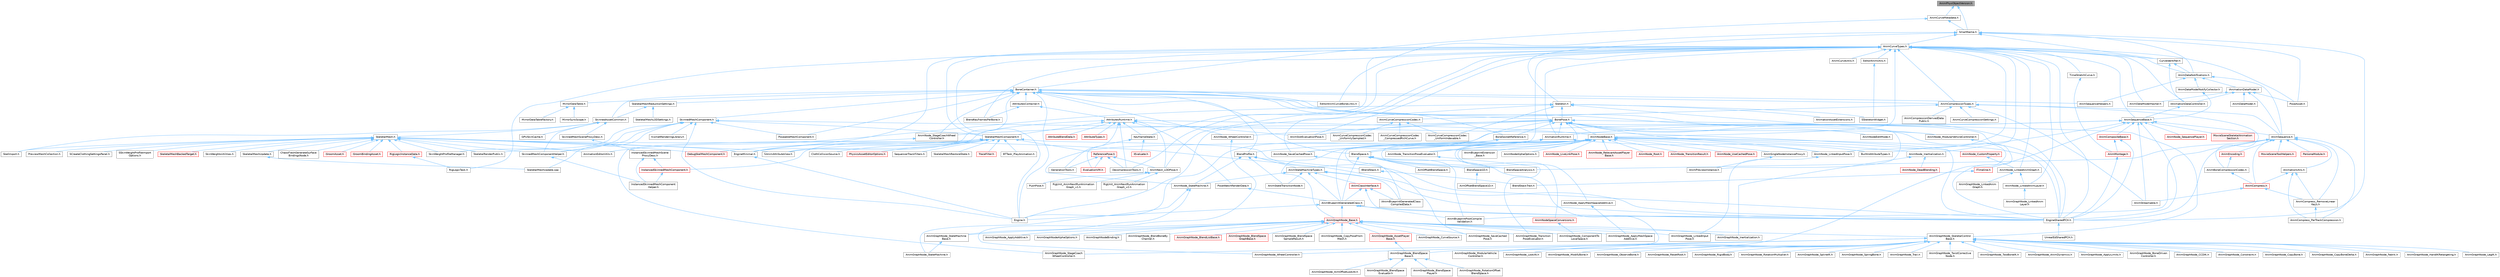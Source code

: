 digraph "AnimPhysObjectVersion.h"
{
 // INTERACTIVE_SVG=YES
 // LATEX_PDF_SIZE
  bgcolor="transparent";
  edge [fontname=Helvetica,fontsize=10,labelfontname=Helvetica,labelfontsize=10];
  node [fontname=Helvetica,fontsize=10,shape=box,height=0.2,width=0.4];
  Node1 [id="Node000001",label="AnimPhysObjectVersion.h",height=0.2,width=0.4,color="gray40", fillcolor="grey60", style="filled", fontcolor="black",tooltip=" "];
  Node1 -> Node2 [id="edge1_Node000001_Node000002",dir="back",color="steelblue1",style="solid",tooltip=" "];
  Node2 [id="Node000002",label="AnimCurveMetadata.h",height=0.2,width=0.4,color="grey40", fillcolor="white", style="filled",URL="$d6/dd0/AnimCurveMetadata_8h.html",tooltip=" "];
  Node2 -> Node3 [id="edge2_Node000002_Node000003",dir="back",color="steelblue1",style="solid",tooltip=" "];
  Node3 [id="Node000003",label="BoneContainer.h",height=0.2,width=0.4,color="grey40", fillcolor="white", style="filled",URL="$d9/d68/BoneContainer_8h.html",tooltip=" "];
  Node3 -> Node4 [id="edge3_Node000003_Node000004",dir="back",color="steelblue1",style="solid",tooltip=" "];
  Node4 [id="Node000004",label="AnimCompressionTypes.h",height=0.2,width=0.4,color="grey40", fillcolor="white", style="filled",URL="$d1/d3b/AnimCompressionTypes_8h.html",tooltip=" "];
  Node4 -> Node5 [id="edge4_Node000004_Node000005",dir="back",color="steelblue1",style="solid",tooltip=" "];
  Node5 [id="Node000005",label="AnimBoneCompressionCodec.h",height=0.2,width=0.4,color="grey40", fillcolor="white", style="filled",URL="$dd/dc3/AnimBoneCompressionCodec_8h.html",tooltip=" "];
  Node5 -> Node6 [id="edge5_Node000005_Node000006",dir="back",color="steelblue1",style="solid",tooltip=" "];
  Node6 [id="Node000006",label="AnimCompress.h",height=0.2,width=0.4,color="red", fillcolor="#FFF0F0", style="filled",URL="$dd/d6d/AnimCompress_8h.html",tooltip=" "];
  Node6 -> Node10 [id="edge6_Node000006_Node000010",dir="back",color="steelblue1",style="solid",tooltip=" "];
  Node10 [id="Node000010",label="AnimCompress_RemoveLinear\lKeys.h",height=0.2,width=0.4,color="grey40", fillcolor="white", style="filled",URL="$d1/d0a/AnimCompress__RemoveLinearKeys_8h.html",tooltip=" "];
  Node10 -> Node11 [id="edge7_Node000010_Node000011",dir="back",color="steelblue1",style="solid",tooltip=" "];
  Node11 [id="Node000011",label="AnimCompress_PerTrackCompression.h",height=0.2,width=0.4,color="grey40", fillcolor="white", style="filled",URL="$d1/d22/AnimCompress__PerTrackCompression_8h.html",tooltip=" "];
  Node6 -> Node13 [id="edge8_Node000006_Node000013",dir="back",color="steelblue1",style="solid",tooltip=" "];
  Node13 [id="Node000013",label="AnimStreamable.h",height=0.2,width=0.4,color="grey40", fillcolor="white", style="filled",URL="$d1/d46/AnimStreamable_8h.html",tooltip=" "];
  Node4 -> Node14 [id="edge9_Node000004_Node000014",dir="back",color="steelblue1",style="solid",tooltip=" "];
  Node14 [id="Node000014",label="AnimCompressionDerivedData\lPublic.h",height=0.2,width=0.4,color="grey40", fillcolor="white", style="filled",URL="$dc/d36/AnimCompressionDerivedDataPublic_8h.html",tooltip=" "];
  Node4 -> Node15 [id="edge10_Node000004_Node000015",dir="back",color="steelblue1",style="solid",tooltip=" "];
  Node15 [id="Node000015",label="AnimCurveCompressionCodec.h",height=0.2,width=0.4,color="grey40", fillcolor="white", style="filled",URL="$d3/d77/AnimCurveCompressionCodec_8h.html",tooltip=" "];
  Node15 -> Node16 [id="edge11_Node000015_Node000016",dir="back",color="steelblue1",style="solid",tooltip=" "];
  Node16 [id="Node000016",label="AnimCurveCompressionCodec\l_CompressedRichCurve.h",height=0.2,width=0.4,color="grey40", fillcolor="white", style="filled",URL="$db/d72/AnimCurveCompressionCodec__CompressedRichCurve_8h.html",tooltip=" "];
  Node15 -> Node17 [id="edge12_Node000015_Node000017",dir="back",color="steelblue1",style="solid",tooltip=" "];
  Node17 [id="Node000017",label="AnimCurveCompressionCodec\l_UniformIndexable.h",height=0.2,width=0.4,color="grey40", fillcolor="white", style="filled",URL="$d7/d0a/AnimCurveCompressionCodec__UniformIndexable_8h.html",tooltip=" "];
  Node15 -> Node18 [id="edge13_Node000015_Node000018",dir="back",color="steelblue1",style="solid",tooltip=" "];
  Node18 [id="Node000018",label="AnimCurveCompressionCodec\l_UniformlySampled.h",height=0.2,width=0.4,color="grey40", fillcolor="white", style="filled",URL="$da/d4c/AnimCurveCompressionCodec__UniformlySampled_8h.html",tooltip=" "];
  Node4 -> Node19 [id="edge14_Node000004_Node000019",dir="back",color="steelblue1",style="solid",tooltip=" "];
  Node19 [id="Node000019",label="AnimCurveCompressionSettings.h",height=0.2,width=0.4,color="grey40", fillcolor="white", style="filled",URL="$d0/d49/AnimCurveCompressionSettings_8h.html",tooltip=" "];
  Node4 -> Node20 [id="edge15_Node000004_Node000020",dir="back",color="steelblue1",style="solid",tooltip=" "];
  Node20 [id="Node000020",label="AnimSequence.h",height=0.2,width=0.4,color="grey40", fillcolor="white", style="filled",URL="$d0/d8a/AnimSequence_8h.html",tooltip=" "];
  Node20 -> Node21 [id="edge16_Node000020_Node000021",dir="back",color="steelblue1",style="solid",tooltip=" "];
  Node21 [id="Node000021",label="AnimBlueprintPostCompile\lValidation.h",height=0.2,width=0.4,color="grey40", fillcolor="white", style="filled",URL="$de/d1b/AnimBlueprintPostCompileValidation_8h.html",tooltip=" "];
  Node20 -> Node6 [id="edge17_Node000020_Node000006",dir="back",color="steelblue1",style="solid",tooltip=" "];
  Node20 -> Node11 [id="edge18_Node000020_Node000011",dir="back",color="steelblue1",style="solid",tooltip=" "];
  Node20 -> Node10 [id="edge19_Node000020_Node000010",dir="back",color="steelblue1",style="solid",tooltip=" "];
  Node20 -> Node22 [id="edge20_Node000020_Node000022",dir="back",color="steelblue1",style="solid",tooltip=" "];
  Node22 [id="Node000022",label="AnimEncoding.h",height=0.2,width=0.4,color="red", fillcolor="#FFF0F0", style="filled",URL="$d9/dfd/AnimEncoding_8h.html",tooltip=" "];
  Node22 -> Node5 [id="edge21_Node000022_Node000005",dir="back",color="steelblue1",style="solid",tooltip=" "];
  Node20 -> Node27 [id="edge22_Node000020_Node000027",dir="back",color="steelblue1",style="solid",tooltip=" "];
  Node27 [id="Node000027",label="AnimationUtils.h",height=0.2,width=0.4,color="grey40", fillcolor="white", style="filled",URL="$d6/db6/AnimationUtils_8h.html",tooltip=" "];
  Node27 -> Node6 [id="edge23_Node000027_Node000006",dir="back",color="steelblue1",style="solid",tooltip=" "];
  Node27 -> Node11 [id="edge24_Node000027_Node000011",dir="back",color="steelblue1",style="solid",tooltip=" "];
  Node27 -> Node10 [id="edge25_Node000027_Node000010",dir="back",color="steelblue1",style="solid",tooltip=" "];
  Node20 -> Node28 [id="edge26_Node000020_Node000028",dir="back",color="steelblue1",style="solid",tooltip=" "];
  Node28 [id="Node000028",label="BlendSpaceAnalysis.h",height=0.2,width=0.4,color="grey40", fillcolor="white", style="filled",URL="$d7/daf/BlendSpaceAnalysis_8h.html",tooltip=" "];
  Node20 -> Node29 [id="edge27_Node000020_Node000029",dir="back",color="steelblue1",style="solid",tooltip=" "];
  Node29 [id="Node000029",label="EngineSharedPCH.h",height=0.2,width=0.4,color="grey40", fillcolor="white", style="filled",URL="$dc/dbb/EngineSharedPCH_8h.html",tooltip=" "];
  Node29 -> Node30 [id="edge28_Node000029_Node000030",dir="back",color="steelblue1",style="solid",tooltip=" "];
  Node30 [id="Node000030",label="UnrealEdSharedPCH.h",height=0.2,width=0.4,color="grey40", fillcolor="white", style="filled",URL="$d1/de6/UnrealEdSharedPCH_8h.html",tooltip=" "];
  Node20 -> Node31 [id="edge29_Node000020_Node000031",dir="back",color="steelblue1",style="solid",tooltip=" "];
  Node31 [id="Node000031",label="MovieSceneToolHelpers.h",height=0.2,width=0.4,color="red", fillcolor="#FFF0F0", style="filled",URL="$d4/d0e/MovieSceneToolHelpers_8h.html",tooltip=" "];
  Node20 -> Node36 [id="edge30_Node000020_Node000036",dir="back",color="steelblue1",style="solid",tooltip=" "];
  Node36 [id="Node000036",label="PersonaModule.h",height=0.2,width=0.4,color="red", fillcolor="#FFF0F0", style="filled",URL="$de/d74/PersonaModule_8h.html",tooltip=" "];
  Node4 -> Node13 [id="edge31_Node000004_Node000013",dir="back",color="steelblue1",style="solid",tooltip=" "];
  Node3 -> Node38 [id="edge32_Node000003_Node000038",dir="back",color="steelblue1",style="solid",tooltip=" "];
  Node38 [id="Node000038",label="AnimNode_ModularVehicleController.h",height=0.2,width=0.4,color="grey40", fillcolor="white", style="filled",URL="$d8/d10/AnimNode__ModularVehicleController_8h.html",tooltip=" "];
  Node38 -> Node39 [id="edge33_Node000038_Node000039",dir="back",color="steelblue1",style="solid",tooltip=" "];
  Node39 [id="Node000039",label="AnimGraphNode_ModularVehicle\lController.h",height=0.2,width=0.4,color="grey40", fillcolor="white", style="filled",URL="$d3/d04/AnimGraphNode__ModularVehicleController_8h.html",tooltip=" "];
  Node3 -> Node40 [id="edge34_Node000003_Node000040",dir="back",color="steelblue1",style="solid",tooltip=" "];
  Node40 [id="Node000040",label="AnimNode_StageCoachWheel\lController.h",height=0.2,width=0.4,color="grey40", fillcolor="white", style="filled",URL="$d0/d68/AnimNode__StageCoachWheelController_8h.html",tooltip=" "];
  Node40 -> Node41 [id="edge35_Node000040_Node000041",dir="back",color="steelblue1",style="solid",tooltip=" "];
  Node41 [id="Node000041",label="AnimGraphNode_StageCoach\lWheelController.h",height=0.2,width=0.4,color="grey40", fillcolor="white", style="filled",URL="$d6/dbe/AnimGraphNode__StageCoachWheelController_8h.html",tooltip=" "];
  Node3 -> Node42 [id="edge36_Node000003_Node000042",dir="back",color="steelblue1",style="solid",tooltip=" "];
  Node42 [id="Node000042",label="AnimNode_WheelController.h",height=0.2,width=0.4,color="grey40", fillcolor="white", style="filled",URL="$d4/dbf/AnimNode__WheelController_8h.html",tooltip=" "];
  Node42 -> Node43 [id="edge37_Node000042_Node000043",dir="back",color="steelblue1",style="solid",tooltip=" "];
  Node43 [id="Node000043",label="AnimGraphNode_WheelController.h",height=0.2,width=0.4,color="grey40", fillcolor="white", style="filled",URL="$df/de4/AnimGraphNode__WheelController_8h.html",tooltip=" "];
  Node3 -> Node44 [id="edge38_Node000003_Node000044",dir="back",color="steelblue1",style="solid",tooltip=" "];
  Node44 [id="Node000044",label="AnimSequenceHelpers.h",height=0.2,width=0.4,color="grey40", fillcolor="white", style="filled",URL="$dd/d12/AnimSequenceHelpers_8h.html",tooltip=" "];
  Node3 -> Node45 [id="edge39_Node000003_Node000045",dir="back",color="steelblue1",style="solid",tooltip=" "];
  Node45 [id="Node000045",label="AttributesContainer.h",height=0.2,width=0.4,color="grey40", fillcolor="white", style="filled",URL="$d7/db7/AttributesContainer_8h.html",tooltip=" "];
  Node45 -> Node46 [id="edge40_Node000045_Node000046",dir="back",color="steelblue1",style="solid",tooltip=" "];
  Node46 [id="Node000046",label="AttributesRuntime.h",height=0.2,width=0.4,color="grey40", fillcolor="white", style="filled",URL="$dc/dc1/AttributesRuntime_8h.html",tooltip=" "];
  Node46 -> Node47 [id="edge41_Node000046_Node000047",dir="back",color="steelblue1",style="solid",tooltip=" "];
  Node47 [id="Node000047",label="AnimNext_LODPose.h",height=0.2,width=0.4,color="grey40", fillcolor="white", style="filled",URL="$d7/d76/AnimNext__LODPose_8h.html",tooltip=" "];
  Node47 -> Node48 [id="edge42_Node000047_Node000048",dir="back",color="steelblue1",style="solid",tooltip=" "];
  Node48 [id="Node000048",label="PushPose.h",height=0.2,width=0.4,color="grey40", fillcolor="white", style="filled",URL="$d2/de9/PushPose_8h.html",tooltip=" "];
  Node47 -> Node49 [id="edge43_Node000047_Node000049",dir="back",color="steelblue1",style="solid",tooltip=" "];
  Node49 [id="Node000049",label="RigUnit_AnimNextRunAnimation\lGraph_v1.h",height=0.2,width=0.4,color="grey40", fillcolor="white", style="filled",URL="$d1/df7/RigUnit__AnimNextRunAnimationGraph__v1_8h.html",tooltip=" "];
  Node47 -> Node50 [id="edge44_Node000047_Node000050",dir="back",color="steelblue1",style="solid",tooltip=" "];
  Node50 [id="Node000050",label="RigUnit_AnimNextRunAnimation\lGraph_v2.h",height=0.2,width=0.4,color="grey40", fillcolor="white", style="filled",URL="$d6/d84/RigUnit__AnimNextRunAnimationGraph__v2_8h.html",tooltip=" "];
  Node46 -> Node51 [id="edge45_Node000046_Node000051",dir="back",color="steelblue1",style="solid",tooltip=" "];
  Node51 [id="Node000051",label="AnimNodeBase.h",height=0.2,width=0.4,color="grey40", fillcolor="white", style="filled",URL="$d9/dce/AnimNodeBase_8h.html",tooltip=" "];
  Node51 -> Node52 [id="edge46_Node000051_Node000052",dir="back",color="steelblue1",style="solid",tooltip=" "];
  Node52 [id="Node000052",label="AnimBlueprintExtension\l_Base.h",height=0.2,width=0.4,color="grey40", fillcolor="white", style="filled",URL="$d1/d73/AnimBlueprintExtension__Base_8h.html",tooltip=" "];
  Node51 -> Node53 [id="edge47_Node000051_Node000053",dir="back",color="steelblue1",style="solid",tooltip=" "];
  Node53 [id="Node000053",label="AnimBlueprintGeneratedClass.h",height=0.2,width=0.4,color="grey40", fillcolor="white", style="filled",URL="$dc/d81/AnimBlueprintGeneratedClass_8h.html",tooltip=" "];
  Node53 -> Node21 [id="edge48_Node000053_Node000021",dir="back",color="steelblue1",style="solid",tooltip=" "];
  Node53 -> Node54 [id="edge49_Node000053_Node000054",dir="back",color="steelblue1",style="solid",tooltip=" "];
  Node54 [id="Node000054",label="AnimGraphNode_Base.h",height=0.2,width=0.4,color="red", fillcolor="#FFF0F0", style="filled",URL="$d0/dfb/AnimGraphNode__Base_8h.html",tooltip=" "];
  Node54 -> Node55 [id="edge50_Node000054_Node000055",dir="back",color="steelblue1",style="solid",tooltip=" "];
  Node55 [id="Node000055",label="AnimGraphNodeAlphaOptions.h",height=0.2,width=0.4,color="grey40", fillcolor="white", style="filled",URL="$d6/df6/AnimGraphNodeAlphaOptions_8h.html",tooltip=" "];
  Node54 -> Node56 [id="edge51_Node000054_Node000056",dir="back",color="steelblue1",style="solid",tooltip=" "];
  Node56 [id="Node000056",label="AnimGraphNodeBinding.h",height=0.2,width=0.4,color="grey40", fillcolor="white", style="filled",URL="$d6/d3b/AnimGraphNodeBinding_8h.html",tooltip=" "];
  Node54 -> Node57 [id="edge52_Node000054_Node000057",dir="back",color="steelblue1",style="solid",tooltip=" "];
  Node57 [id="Node000057",label="AnimGraphNode_ApplyAdditive.h",height=0.2,width=0.4,color="grey40", fillcolor="white", style="filled",URL="$da/d67/AnimGraphNode__ApplyAdditive_8h.html",tooltip=" "];
  Node54 -> Node58 [id="edge53_Node000054_Node000058",dir="back",color="steelblue1",style="solid",tooltip=" "];
  Node58 [id="Node000058",label="AnimGraphNode_ApplyMeshSpace\lAdditive.h",height=0.2,width=0.4,color="grey40", fillcolor="white", style="filled",URL="$dd/dc4/AnimGraphNode__ApplyMeshSpaceAdditive_8h.html",tooltip=" "];
  Node54 -> Node59 [id="edge54_Node000054_Node000059",dir="back",color="steelblue1",style="solid",tooltip=" "];
  Node59 [id="Node000059",label="AnimGraphNode_AssetPlayer\lBase.h",height=0.2,width=0.4,color="red", fillcolor="#FFF0F0", style="filled",URL="$d1/d4f/AnimGraphNode__AssetPlayerBase_8h.html",tooltip=" "];
  Node59 -> Node60 [id="edge55_Node000059_Node000060",dir="back",color="steelblue1",style="solid",tooltip=" "];
  Node60 [id="Node000060",label="AnimGraphNode_BlendSpace\lBase.h",height=0.2,width=0.4,color="grey40", fillcolor="white", style="filled",URL="$d7/d6d/AnimGraphNode__BlendSpaceBase_8h.html",tooltip=" "];
  Node60 -> Node61 [id="edge56_Node000060_Node000061",dir="back",color="steelblue1",style="solid",tooltip=" "];
  Node61 [id="Node000061",label="AnimGraphNode_AimOffsetLookAt.h",height=0.2,width=0.4,color="grey40", fillcolor="white", style="filled",URL="$d2/daa/AnimGraphNode__AimOffsetLookAt_8h.html",tooltip=" "];
  Node60 -> Node62 [id="edge57_Node000060_Node000062",dir="back",color="steelblue1",style="solid",tooltip=" "];
  Node62 [id="Node000062",label="AnimGraphNode_BlendSpace\lEvaluator.h",height=0.2,width=0.4,color="grey40", fillcolor="white", style="filled",URL="$d0/d5d/AnimGraphNode__BlendSpaceEvaluator_8h.html",tooltip=" "];
  Node60 -> Node63 [id="edge58_Node000060_Node000063",dir="back",color="steelblue1",style="solid",tooltip=" "];
  Node63 [id="Node000063",label="AnimGraphNode_BlendSpace\lPlayer.h",height=0.2,width=0.4,color="grey40", fillcolor="white", style="filled",URL="$d2/d22/AnimGraphNode__BlendSpacePlayer_8h.html",tooltip=" "];
  Node60 -> Node64 [id="edge59_Node000060_Node000064",dir="back",color="steelblue1",style="solid",tooltip=" "];
  Node64 [id="Node000064",label="AnimGraphNode_RotationOffset\lBlendSpace.h",height=0.2,width=0.4,color="grey40", fillcolor="white", style="filled",URL="$dc/dd5/AnimGraphNode__RotationOffsetBlendSpace_8h.html",tooltip=" "];
  Node54 -> Node71 [id="edge60_Node000054_Node000071",dir="back",color="steelblue1",style="solid",tooltip=" "];
  Node71 [id="Node000071",label="AnimGraphNode_BlendBoneBy\lChannel.h",height=0.2,width=0.4,color="grey40", fillcolor="white", style="filled",URL="$de/da9/AnimGraphNode__BlendBoneByChannel_8h.html",tooltip=" "];
  Node54 -> Node72 [id="edge61_Node000054_Node000072",dir="back",color="steelblue1",style="solid",tooltip=" "];
  Node72 [id="Node000072",label="AnimGraphNode_BlendListBase.h",height=0.2,width=0.4,color="red", fillcolor="#FFF0F0", style="filled",URL="$d7/d20/AnimGraphNode__BlendListBase_8h.html",tooltip=" "];
  Node54 -> Node77 [id="edge62_Node000054_Node000077",dir="back",color="steelblue1",style="solid",tooltip=" "];
  Node77 [id="Node000077",label="AnimGraphNode_BlendSpace\lGraphBase.h",height=0.2,width=0.4,color="red", fillcolor="#FFF0F0", style="filled",URL="$d6/d44/AnimGraphNode__BlendSpaceGraphBase_8h.html",tooltip=" "];
  Node54 -> Node80 [id="edge63_Node000054_Node000080",dir="back",color="steelblue1",style="solid",tooltip=" "];
  Node80 [id="Node000080",label="AnimGraphNode_BlendSpace\lSampleResult.h",height=0.2,width=0.4,color="grey40", fillcolor="white", style="filled",URL="$de/df8/AnimGraphNode__BlendSpaceSampleResult_8h.html",tooltip=" "];
  Node54 -> Node81 [id="edge64_Node000054_Node000081",dir="back",color="steelblue1",style="solid",tooltip=" "];
  Node81 [id="Node000081",label="AnimGraphNode_ComponentTo\lLocalSpace.h",height=0.2,width=0.4,color="grey40", fillcolor="white", style="filled",URL="$d1/d3f/AnimGraphNode__ComponentToLocalSpace_8h.html",tooltip=" "];
  Node54 -> Node82 [id="edge65_Node000054_Node000082",dir="back",color="steelblue1",style="solid",tooltip=" "];
  Node82 [id="Node000082",label="AnimGraphNode_CopyPoseFrom\lMesh.h",height=0.2,width=0.4,color="grey40", fillcolor="white", style="filled",URL="$d6/d71/AnimGraphNode__CopyPoseFromMesh_8h.html",tooltip=" "];
  Node54 -> Node83 [id="edge66_Node000054_Node000083",dir="back",color="steelblue1",style="solid",tooltip=" "];
  Node83 [id="Node000083",label="AnimGraphNode_CurveSource.h",height=0.2,width=0.4,color="grey40", fillcolor="white", style="filled",URL="$dc/de5/AnimGraphNode__CurveSource_8h.html",tooltip=" "];
  Node54 -> Node89 [id="edge67_Node000054_Node000089",dir="back",color="steelblue1",style="solid",tooltip=" "];
  Node89 [id="Node000089",label="AnimGraphNode_Inertialization.h",height=0.2,width=0.4,color="grey40", fillcolor="white", style="filled",URL="$d7/d66/AnimGraphNode__Inertialization_8h.html",tooltip=" "];
  Node54 -> Node90 [id="edge68_Node000054_Node000090",dir="back",color="steelblue1",style="solid",tooltip=" "];
  Node90 [id="Node000090",label="AnimGraphNode_LinkedInput\lPose.h",height=0.2,width=0.4,color="grey40", fillcolor="white", style="filled",URL="$d7/d8c/AnimGraphNode__LinkedInputPose_8h.html",tooltip=" "];
  Node54 -> Node104 [id="edge69_Node000054_Node000104",dir="back",color="steelblue1",style="solid",tooltip=" "];
  Node104 [id="Node000104",label="AnimGraphNode_SaveCached\lPose.h",height=0.2,width=0.4,color="grey40", fillcolor="white", style="filled",URL="$df/d5e/AnimGraphNode__SaveCachedPose_8h.html",tooltip=" "];
  Node54 -> Node106 [id="edge70_Node000054_Node000106",dir="back",color="steelblue1",style="solid",tooltip=" "];
  Node106 [id="Node000106",label="AnimGraphNode_SkeletalControl\lBase.h",height=0.2,width=0.4,color="grey40", fillcolor="white", style="filled",URL="$d9/dff/AnimGraphNode__SkeletalControlBase_8h.html",tooltip=" "];
  Node106 -> Node107 [id="edge71_Node000106_Node000107",dir="back",color="steelblue1",style="solid",tooltip=" "];
  Node107 [id="Node000107",label="AnimGraphNode_AnimDynamics.h",height=0.2,width=0.4,color="grey40", fillcolor="white", style="filled",URL="$da/dc2/AnimGraphNode__AnimDynamics_8h.html",tooltip=" "];
  Node106 -> Node108 [id="edge72_Node000106_Node000108",dir="back",color="steelblue1",style="solid",tooltip=" "];
  Node108 [id="Node000108",label="AnimGraphNode_ApplyLimits.h",height=0.2,width=0.4,color="grey40", fillcolor="white", style="filled",URL="$dc/d36/AnimGraphNode__ApplyLimits_8h.html",tooltip=" "];
  Node106 -> Node109 [id="edge73_Node000106_Node000109",dir="back",color="steelblue1",style="solid",tooltip=" "];
  Node109 [id="Node000109",label="AnimGraphNode_BoneDriven\lController.h",height=0.2,width=0.4,color="grey40", fillcolor="white", style="filled",URL="$df/df3/AnimGraphNode__BoneDrivenController_8h.html",tooltip=" "];
  Node106 -> Node110 [id="edge74_Node000106_Node000110",dir="back",color="steelblue1",style="solid",tooltip=" "];
  Node110 [id="Node000110",label="AnimGraphNode_CCDIK.h",height=0.2,width=0.4,color="grey40", fillcolor="white", style="filled",URL="$df/d0d/AnimGraphNode__CCDIK_8h.html",tooltip=" "];
  Node106 -> Node111 [id="edge75_Node000106_Node000111",dir="back",color="steelblue1",style="solid",tooltip=" "];
  Node111 [id="Node000111",label="AnimGraphNode_Constraint.h",height=0.2,width=0.4,color="grey40", fillcolor="white", style="filled",URL="$d2/d98/AnimGraphNode__Constraint_8h.html",tooltip=" "];
  Node106 -> Node112 [id="edge76_Node000106_Node000112",dir="back",color="steelblue1",style="solid",tooltip=" "];
  Node112 [id="Node000112",label="AnimGraphNode_CopyBone.h",height=0.2,width=0.4,color="grey40", fillcolor="white", style="filled",URL="$dc/de6/AnimGraphNode__CopyBone_8h.html",tooltip=" "];
  Node106 -> Node113 [id="edge77_Node000106_Node000113",dir="back",color="steelblue1",style="solid",tooltip=" "];
  Node113 [id="Node000113",label="AnimGraphNode_CopyBoneDelta.h",height=0.2,width=0.4,color="grey40", fillcolor="white", style="filled",URL="$d8/d60/AnimGraphNode__CopyBoneDelta_8h.html",tooltip=" "];
  Node106 -> Node114 [id="edge78_Node000106_Node000114",dir="back",color="steelblue1",style="solid",tooltip=" "];
  Node114 [id="Node000114",label="AnimGraphNode_Fabrik.h",height=0.2,width=0.4,color="grey40", fillcolor="white", style="filled",URL="$d6/d79/AnimGraphNode__Fabrik_8h.html",tooltip=" "];
  Node106 -> Node115 [id="edge79_Node000106_Node000115",dir="back",color="steelblue1",style="solid",tooltip=" "];
  Node115 [id="Node000115",label="AnimGraphNode_HandIKRetargeting.h",height=0.2,width=0.4,color="grey40", fillcolor="white", style="filled",URL="$dd/dee/AnimGraphNode__HandIKRetargeting_8h.html",tooltip=" "];
  Node106 -> Node116 [id="edge80_Node000106_Node000116",dir="back",color="steelblue1",style="solid",tooltip=" "];
  Node116 [id="Node000116",label="AnimGraphNode_LegIK.h",height=0.2,width=0.4,color="grey40", fillcolor="white", style="filled",URL="$d3/d59/AnimGraphNode__LegIK_8h.html",tooltip=" "];
  Node106 -> Node117 [id="edge81_Node000106_Node000117",dir="back",color="steelblue1",style="solid",tooltip=" "];
  Node117 [id="Node000117",label="AnimGraphNode_LookAt.h",height=0.2,width=0.4,color="grey40", fillcolor="white", style="filled",URL="$dd/de3/AnimGraphNode__LookAt_8h.html",tooltip=" "];
  Node106 -> Node118 [id="edge82_Node000106_Node000118",dir="back",color="steelblue1",style="solid",tooltip=" "];
  Node118 [id="Node000118",label="AnimGraphNode_ModifyBone.h",height=0.2,width=0.4,color="grey40", fillcolor="white", style="filled",URL="$d1/d8e/AnimGraphNode__ModifyBone_8h.html",tooltip=" "];
  Node106 -> Node39 [id="edge83_Node000106_Node000039",dir="back",color="steelblue1",style="solid",tooltip=" "];
  Node106 -> Node119 [id="edge84_Node000106_Node000119",dir="back",color="steelblue1",style="solid",tooltip=" "];
  Node119 [id="Node000119",label="AnimGraphNode_ObserveBone.h",height=0.2,width=0.4,color="grey40", fillcolor="white", style="filled",URL="$d0/dcc/AnimGraphNode__ObserveBone_8h.html",tooltip=" "];
  Node106 -> Node120 [id="edge85_Node000106_Node000120",dir="back",color="steelblue1",style="solid",tooltip=" "];
  Node120 [id="Node000120",label="AnimGraphNode_ResetRoot.h",height=0.2,width=0.4,color="grey40", fillcolor="white", style="filled",URL="$dd/da9/AnimGraphNode__ResetRoot_8h.html",tooltip=" "];
  Node106 -> Node121 [id="edge86_Node000106_Node000121",dir="back",color="steelblue1",style="solid",tooltip=" "];
  Node121 [id="Node000121",label="AnimGraphNode_RigidBody.h",height=0.2,width=0.4,color="grey40", fillcolor="white", style="filled",URL="$d0/d05/AnimGraphNode__RigidBody_8h.html",tooltip=" "];
  Node106 -> Node122 [id="edge87_Node000106_Node000122",dir="back",color="steelblue1",style="solid",tooltip=" "];
  Node122 [id="Node000122",label="AnimGraphNode_RotationMultiplier.h",height=0.2,width=0.4,color="grey40", fillcolor="white", style="filled",URL="$d6/d16/AnimGraphNode__RotationMultiplier_8h.html",tooltip=" "];
  Node106 -> Node123 [id="edge88_Node000106_Node000123",dir="back",color="steelblue1",style="solid",tooltip=" "];
  Node123 [id="Node000123",label="AnimGraphNode_SplineIK.h",height=0.2,width=0.4,color="grey40", fillcolor="white", style="filled",URL="$d0/d7e/AnimGraphNode__SplineIK_8h.html",tooltip=" "];
  Node106 -> Node124 [id="edge89_Node000106_Node000124",dir="back",color="steelblue1",style="solid",tooltip=" "];
  Node124 [id="Node000124",label="AnimGraphNode_SpringBone.h",height=0.2,width=0.4,color="grey40", fillcolor="white", style="filled",URL="$dc/d38/AnimGraphNode__SpringBone_8h.html",tooltip=" "];
  Node106 -> Node41 [id="edge90_Node000106_Node000041",dir="back",color="steelblue1",style="solid",tooltip=" "];
  Node106 -> Node125 [id="edge91_Node000106_Node000125",dir="back",color="steelblue1",style="solid",tooltip=" "];
  Node125 [id="Node000125",label="AnimGraphNode_Trail.h",height=0.2,width=0.4,color="grey40", fillcolor="white", style="filled",URL="$d4/d5a/AnimGraphNode__Trail_8h.html",tooltip=" "];
  Node106 -> Node126 [id="edge92_Node000106_Node000126",dir="back",color="steelblue1",style="solid",tooltip=" "];
  Node126 [id="Node000126",label="AnimGraphNode_TwistCorrective\lNode.h",height=0.2,width=0.4,color="grey40", fillcolor="white", style="filled",URL="$de/d7f/AnimGraphNode__TwistCorrectiveNode_8h.html",tooltip=" "];
  Node106 -> Node127 [id="edge93_Node000106_Node000127",dir="back",color="steelblue1",style="solid",tooltip=" "];
  Node127 [id="Node000127",label="AnimGraphNode_TwoBoneIK.h",height=0.2,width=0.4,color="grey40", fillcolor="white", style="filled",URL="$d1/dc2/AnimGraphNode__TwoBoneIK_8h.html",tooltip=" "];
  Node106 -> Node43 [id="edge94_Node000106_Node000043",dir="back",color="steelblue1",style="solid",tooltip=" "];
  Node54 -> Node129 [id="edge95_Node000054_Node000129",dir="back",color="steelblue1",style="solid",tooltip=" "];
  Node129 [id="Node000129",label="AnimGraphNode_StateMachine\lBase.h",height=0.2,width=0.4,color="grey40", fillcolor="white", style="filled",URL="$dc/d11/AnimGraphNode__StateMachineBase_8h.html",tooltip=" "];
  Node129 -> Node130 [id="edge96_Node000129_Node000130",dir="back",color="steelblue1",style="solid",tooltip=" "];
  Node130 [id="Node000130",label="AnimGraphNode_StateMachine.h",height=0.2,width=0.4,color="grey40", fillcolor="white", style="filled",URL="$d9/d4d/AnimGraphNode__StateMachine_8h.html",tooltip=" "];
  Node54 -> Node133 [id="edge97_Node000054_Node000133",dir="back",color="steelblue1",style="solid",tooltip=" "];
  Node133 [id="Node000133",label="AnimGraphNode_Transition\lPoseEvaluator.h",height=0.2,width=0.4,color="grey40", fillcolor="white", style="filled",URL="$d8/dec/AnimGraphNode__TransitionPoseEvaluator_8h.html",tooltip=" "];
  Node53 -> Node143 [id="edge98_Node000053_Node000143",dir="back",color="steelblue1",style="solid",tooltip=" "];
  Node143 [id="Node000143",label="Engine.h",height=0.2,width=0.4,color="grey40", fillcolor="white", style="filled",URL="$d1/d34/Public_2Engine_8h.html",tooltip=" "];
  Node53 -> Node29 [id="edge99_Node000053_Node000029",dir="back",color="steelblue1",style="solid",tooltip=" "];
  Node51 -> Node54 [id="edge100_Node000051_Node000054",dir="back",color="steelblue1",style="solid",tooltip=" "];
  Node51 -> Node144 [id="edge101_Node000051_Node000144",dir="back",color="steelblue1",style="solid",tooltip=" "];
  Node144 [id="Node000144",label="AnimNodeAlphaOptions.h",height=0.2,width=0.4,color="grey40", fillcolor="white", style="filled",URL="$df/d96/AnimNodeAlphaOptions_8h.html",tooltip=" "];
  Node51 -> Node145 [id="edge102_Node000051_Node000145",dir="back",color="steelblue1",style="solid",tooltip=" "];
  Node145 [id="Node000145",label="AnimNodeSpaceConversions.h",height=0.2,width=0.4,color="red", fillcolor="#FFF0F0", style="filled",URL="$da/d0a/AnimNodeSpaceConversions_8h.html",tooltip=" "];
  Node145 -> Node81 [id="edge103_Node000145_Node000081",dir="back",color="steelblue1",style="solid",tooltip=" "];
  Node51 -> Node146 [id="edge104_Node000051_Node000146",dir="back",color="steelblue1",style="solid",tooltip=" "];
  Node146 [id="Node000146",label="AnimNode_ApplyMeshSpaceAdditive.h",height=0.2,width=0.4,color="grey40", fillcolor="white", style="filled",URL="$d9/d6b/AnimNode__ApplyMeshSpaceAdditive_8h.html",tooltip=" "];
  Node146 -> Node58 [id="edge105_Node000146_Node000058",dir="back",color="steelblue1",style="solid",tooltip=" "];
  Node51 -> Node147 [id="edge106_Node000051_Node000147",dir="back",color="steelblue1",style="solid",tooltip=" "];
  Node147 [id="Node000147",label="AnimNode_CustomProperty.h",height=0.2,width=0.4,color="red", fillcolor="#FFF0F0", style="filled",URL="$d3/ddc/AnimNode__CustomProperty_8h.html",tooltip=" "];
  Node147 -> Node149 [id="edge107_Node000147_Node000149",dir="back",color="steelblue1",style="solid",tooltip=" "];
  Node149 [id="Node000149",label="AnimNode_LinkedAnimGraph.h",height=0.2,width=0.4,color="grey40", fillcolor="white", style="filled",URL="$d8/d5e/AnimNode__LinkedAnimGraph_8h.html",tooltip=" "];
  Node149 -> Node86 [id="edge108_Node000149_Node000086",dir="back",color="steelblue1",style="solid",tooltip=" "];
  Node86 [id="Node000086",label="AnimGraphNode_LinkedAnim\lGraph.h",height=0.2,width=0.4,color="grey40", fillcolor="white", style="filled",URL="$da/dd5/AnimGraphNode__LinkedAnimGraph_8h.html",tooltip=" "];
  Node149 -> Node150 [id="edge109_Node000149_Node000150",dir="back",color="steelblue1",style="solid",tooltip=" "];
  Node150 [id="Node000150",label="AnimNode_LinkedAnimLayer.h",height=0.2,width=0.4,color="grey40", fillcolor="white", style="filled",URL="$da/d11/AnimNode__LinkedAnimLayer_8h.html",tooltip=" "];
  Node150 -> Node87 [id="edge110_Node000150_Node000087",dir="back",color="steelblue1",style="solid",tooltip=" "];
  Node87 [id="Node000087",label="AnimGraphNode_LinkedAnim\lLayer.h",height=0.2,width=0.4,color="grey40", fillcolor="white", style="filled",URL="$dc/d51/AnimGraphNode__LinkedAnimLayer_8h.html",tooltip=" "];
  Node51 -> Node151 [id="edge111_Node000051_Node000151",dir="back",color="steelblue1",style="solid",tooltip=" "];
  Node151 [id="Node000151",label="AnimNode_Inertialization.h",height=0.2,width=0.4,color="grey40", fillcolor="white", style="filled",URL="$d8/d62/AnimNode__Inertialization_8h.html",tooltip=" "];
  Node151 -> Node89 [id="edge112_Node000151_Node000089",dir="back",color="steelblue1",style="solid",tooltip=" "];
  Node151 -> Node152 [id="edge113_Node000151_Node000152",dir="back",color="steelblue1",style="solid",tooltip=" "];
  Node152 [id="Node000152",label="AnimNode_DeadBlending.h",height=0.2,width=0.4,color="red", fillcolor="#FFF0F0", style="filled",URL="$df/dfa/AnimNode__DeadBlending_8h.html",tooltip=" "];
  Node51 -> Node153 [id="edge114_Node000051_Node000153",dir="back",color="steelblue1",style="solid",tooltip=" "];
  Node153 [id="Node000153",label="AnimNode_LinkedInputPose.h",height=0.2,width=0.4,color="grey40", fillcolor="white", style="filled",URL="$d3/d07/AnimNode__LinkedInputPose_8h.html",tooltip=" "];
  Node153 -> Node90 [id="edge115_Node000153_Node000090",dir="back",color="steelblue1",style="solid",tooltip=" "];
  Node51 -> Node154 [id="edge116_Node000051_Node000154",dir="back",color="steelblue1",style="solid",tooltip=" "];
  Node154 [id="Node000154",label="AnimNode_LiveLinkPose.h",height=0.2,width=0.4,color="red", fillcolor="#FFF0F0", style="filled",URL="$df/d09/AnimNode__LiveLinkPose_8h.html",tooltip=" "];
  Node51 -> Node156 [id="edge117_Node000051_Node000156",dir="back",color="steelblue1",style="solid",tooltip=" "];
  Node156 [id="Node000156",label="AnimNode_RelevantAssetPlayer\lBase.h",height=0.2,width=0.4,color="red", fillcolor="#FFF0F0", style="filled",URL="$d5/d02/AnimNode__RelevantAssetPlayerBase_8h.html",tooltip=" "];
  Node51 -> Node159 [id="edge118_Node000051_Node000159",dir="back",color="steelblue1",style="solid",tooltip=" "];
  Node159 [id="Node000159",label="AnimNode_Root.h",height=0.2,width=0.4,color="red", fillcolor="#FFF0F0", style="filled",URL="$d3/d2c/AnimNode__Root_8h.html",tooltip=" "];
  Node51 -> Node161 [id="edge119_Node000051_Node000161",dir="back",color="steelblue1",style="solid",tooltip=" "];
  Node161 [id="Node000161",label="AnimNode_SaveCachedPose.h",height=0.2,width=0.4,color="grey40", fillcolor="white", style="filled",URL="$d8/d46/AnimNode__SaveCachedPose_8h.html",tooltip=" "];
  Node161 -> Node104 [id="edge120_Node000161_Node000104",dir="back",color="steelblue1",style="solid",tooltip=" "];
  Node51 -> Node162 [id="edge121_Node000051_Node000162",dir="back",color="steelblue1",style="solid",tooltip=" "];
  Node162 [id="Node000162",label="AnimNode_StateMachine.h",height=0.2,width=0.4,color="grey40", fillcolor="white", style="filled",URL="$df/d8f/AnimNode__StateMachine_8h.html",tooltip=" "];
  Node162 -> Node130 [id="edge122_Node000162_Node000130",dir="back",color="steelblue1",style="solid",tooltip=" "];
  Node162 -> Node129 [id="edge123_Node000162_Node000129",dir="back",color="steelblue1",style="solid",tooltip=" "];
  Node51 -> Node163 [id="edge124_Node000051_Node000163",dir="back",color="steelblue1",style="solid",tooltip=" "];
  Node163 [id="Node000163",label="AnimNode_TransitionPoseEvaluator.h",height=0.2,width=0.4,color="grey40", fillcolor="white", style="filled",URL="$db/df6/AnimNode__TransitionPoseEvaluator_8h.html",tooltip=" "];
  Node163 -> Node133 [id="edge125_Node000163_Node000133",dir="back",color="steelblue1",style="solid",tooltip=" "];
  Node51 -> Node164 [id="edge126_Node000051_Node000164",dir="back",color="steelblue1",style="solid",tooltip=" "];
  Node164 [id="Node000164",label="AnimNode_TransitionResult.h",height=0.2,width=0.4,color="red", fillcolor="#FFF0F0", style="filled",URL="$d7/d1b/AnimNode__TransitionResult_8h.html",tooltip=" "];
  Node51 -> Node165 [id="edge127_Node000051_Node000165",dir="back",color="steelblue1",style="solid",tooltip=" "];
  Node165 [id="Node000165",label="AnimNode_UseCachedPose.h",height=0.2,width=0.4,color="red", fillcolor="#FFF0F0", style="filled",URL="$de/d6a/AnimNode__UseCachedPose_8h.html",tooltip=" "];
  Node51 -> Node166 [id="edge128_Node000051_Node000166",dir="back",color="steelblue1",style="solid",tooltip=" "];
  Node166 [id="Node000166",label="AnimSingleNodeInstanceProxy.h",height=0.2,width=0.4,color="grey40", fillcolor="white", style="filled",URL="$dc/de5/AnimSingleNodeInstanceProxy_8h.html",tooltip=" "];
  Node166 -> Node167 [id="edge129_Node000166_Node000167",dir="back",color="steelblue1",style="solid",tooltip=" "];
  Node167 [id="Node000167",label="AnimPreviewInstance.h",height=0.2,width=0.4,color="grey40", fillcolor="white", style="filled",URL="$d1/d84/AnimPreviewInstance_8h.html",tooltip=" "];
  Node51 -> Node168 [id="edge130_Node000051_Node000168",dir="back",color="steelblue1",style="solid",tooltip=" "];
  Node168 [id="Node000168",label="BlendSpace.h",height=0.2,width=0.4,color="grey40", fillcolor="white", style="filled",URL="$d7/d9b/BlendSpace_8h.html",tooltip=" "];
  Node168 -> Node169 [id="edge131_Node000168_Node000169",dir="back",color="steelblue1",style="solid",tooltip=" "];
  Node169 [id="Node000169",label="AimOffsetBlendSpace.h",height=0.2,width=0.4,color="grey40", fillcolor="white", style="filled",URL="$d3/d5d/AimOffsetBlendSpace_8h.html",tooltip=" "];
  Node168 -> Node53 [id="edge132_Node000168_Node000053",dir="back",color="steelblue1",style="solid",tooltip=" "];
  Node168 -> Node21 [id="edge133_Node000168_Node000021",dir="back",color="steelblue1",style="solid",tooltip=" "];
  Node168 -> Node60 [id="edge134_Node000168_Node000060",dir="back",color="steelblue1",style="solid",tooltip=" "];
  Node168 -> Node170 [id="edge135_Node000168_Node000170",dir="back",color="steelblue1",style="solid",tooltip=" "];
  Node170 [id="Node000170",label="BlendSpace1D.h",height=0.2,width=0.4,color="grey40", fillcolor="white", style="filled",URL="$d5/d90/BlendSpace1D_8h.html",tooltip=" "];
  Node170 -> Node171 [id="edge136_Node000170_Node000171",dir="back",color="steelblue1",style="solid",tooltip=" "];
  Node171 [id="Node000171",label="AimOffsetBlendSpace1D.h",height=0.2,width=0.4,color="grey40", fillcolor="white", style="filled",URL="$d4/d4c/AimOffsetBlendSpace1D_8h.html",tooltip=" "];
  Node168 -> Node28 [id="edge137_Node000168_Node000028",dir="back",color="steelblue1",style="solid",tooltip=" "];
  Node51 -> Node29 [id="edge138_Node000051_Node000029",dir="back",color="steelblue1",style="solid",tooltip=" "];
  Node51 -> Node172 [id="edge139_Node000051_Node000172",dir="back",color="steelblue1",style="solid",tooltip=" "];
  Node172 [id="Node000172",label="IAnimBlueprintGeneratedClass\lCompiledData.h",height=0.2,width=0.4,color="grey40", fillcolor="white", style="filled",URL="$d6/de8/IAnimBlueprintGeneratedClassCompiledData_8h.html",tooltip=" "];
  Node46 -> Node173 [id="edge140_Node000046_Node000173",dir="back",color="steelblue1",style="solid",tooltip=" "];
  Node173 [id="Node000173",label="AnimSlotEvaluationPose.h",height=0.2,width=0.4,color="grey40", fillcolor="white", style="filled",URL="$db/d61/AnimSlotEvaluationPose_8h.html",tooltip=" "];
  Node46 -> Node174 [id="edge141_Node000046_Node000174",dir="back",color="steelblue1",style="solid",tooltip=" "];
  Node174 [id="Node000174",label="AttributeBlendData.h",height=0.2,width=0.4,color="red", fillcolor="#FFF0F0", style="filled",URL="$df/df5/AttributeBlendData_8h.html",tooltip=" "];
  Node46 -> Node176 [id="edge142_Node000046_Node000176",dir="back",color="steelblue1",style="solid",tooltip=" "];
  Node176 [id="Node000176",label="AttributeTypes.h",height=0.2,width=0.4,color="red", fillcolor="#FFF0F0", style="filled",URL="$db/d70/AttributeTypes_8h.html",tooltip=" "];
  Node46 -> Node178 [id="edge143_Node000046_Node000178",dir="back",color="steelblue1",style="solid",tooltip=" "];
  Node178 [id="Node000178",label="DecompressionTools.h",height=0.2,width=0.4,color="grey40", fillcolor="white", style="filled",URL="$db/dae/DecompressionTools_8h.html",tooltip=" "];
  Node46 -> Node179 [id="edge144_Node000046_Node000179",dir="back",color="steelblue1",style="solid",tooltip=" "];
  Node179 [id="Node000179",label="GenerationTools.h",height=0.2,width=0.4,color="grey40", fillcolor="white", style="filled",URL="$d9/d81/GenerationTools_8h.html",tooltip=" "];
  Node46 -> Node180 [id="edge145_Node000046_Node000180",dir="back",color="steelblue1",style="solid",tooltip=" "];
  Node180 [id="Node000180",label="KeyframeState.h",height=0.2,width=0.4,color="grey40", fillcolor="white", style="filled",URL="$d3/dcd/KeyframeState_8h.html",tooltip=" "];
  Node180 -> Node181 [id="edge146_Node000180_Node000181",dir="back",color="steelblue1",style="solid",tooltip=" "];
  Node181 [id="Node000181",label="EvaluationVM.h",height=0.2,width=0.4,color="red", fillcolor="#FFF0F0", style="filled",URL="$d0/d71/EvaluationVM_8h.html",tooltip=" "];
  Node180 -> Node183 [id="edge147_Node000180_Node000183",dir="back",color="steelblue1",style="solid",tooltip=" "];
  Node183 [id="Node000183",label="IEvaluate.h",height=0.2,width=0.4,color="red", fillcolor="#FFF0F0", style="filled",URL="$d8/d35/IEvaluate_8h.html",tooltip=" "];
  Node46 -> Node188 [id="edge148_Node000046_Node000188",dir="back",color="steelblue1",style="solid",tooltip=" "];
  Node188 [id="Node000188",label="PoseWatchRenderData.h",height=0.2,width=0.4,color="grey40", fillcolor="white", style="filled",URL="$dc/d03/PoseWatchRenderData_8h.html",tooltip=" "];
  Node188 -> Node53 [id="edge149_Node000188_Node000053",dir="back",color="steelblue1",style="solid",tooltip=" "];
  Node46 -> Node189 [id="edge150_Node000046_Node000189",dir="back",color="steelblue1",style="solid",tooltip=" "];
  Node189 [id="Node000189",label="SAnimAttributeView.h",height=0.2,width=0.4,color="grey40", fillcolor="white", style="filled",URL="$df/d42/SAnimAttributeView_8h.html",tooltip=" "];
  Node46 -> Node190 [id="edge151_Node000046_Node000190",dir="back",color="steelblue1",style="solid",tooltip=" "];
  Node190 [id="Node000190",label="SkeletalMeshComponent.h",height=0.2,width=0.4,color="grey40", fillcolor="white", style="filled",URL="$d8/db5/SkeletalMeshComponent_8h.html",tooltip=" "];
  Node190 -> Node191 [id="edge152_Node000190_Node000191",dir="back",color="steelblue1",style="solid",tooltip=" "];
  Node191 [id="Node000191",label="BTTask_PlayAnimation.h",height=0.2,width=0.4,color="grey40", fillcolor="white", style="filled",URL="$db/d8d/BTTask__PlayAnimation_8h.html",tooltip=" "];
  Node190 -> Node192 [id="edge153_Node000190_Node000192",dir="back",color="steelblue1",style="solid",tooltip=" "];
  Node192 [id="Node000192",label="ClothCollisionSource.h",height=0.2,width=0.4,color="grey40", fillcolor="white", style="filled",URL="$d2/dac/ClothCollisionSource_8h.html",tooltip=" "];
  Node190 -> Node193 [id="edge154_Node000190_Node000193",dir="back",color="steelblue1",style="solid",tooltip=" "];
  Node193 [id="Node000193",label="DebugSkelMeshComponent.h",height=0.2,width=0.4,color="red", fillcolor="#FFF0F0", style="filled",URL="$d5/d33/DebugSkelMeshComponent_8h.html",tooltip=" "];
  Node190 -> Node197 [id="edge155_Node000190_Node000197",dir="back",color="steelblue1",style="solid",tooltip=" "];
  Node197 [id="Node000197",label="EngineMinimal.h",height=0.2,width=0.4,color="grey40", fillcolor="white", style="filled",URL="$d0/d2c/EngineMinimal_8h.html",tooltip=" "];
  Node197 -> Node143 [id="edge156_Node000197_Node000143",dir="back",color="steelblue1",style="solid",tooltip=" "];
  Node190 -> Node29 [id="edge157_Node000190_Node000029",dir="back",color="steelblue1",style="solid",tooltip=" "];
  Node190 -> Node198 [id="edge158_Node000190_Node000198",dir="back",color="steelblue1",style="solid",tooltip=" "];
  Node198 [id="Node000198",label="InstancedSkinnedMeshComponent.h",height=0.2,width=0.4,color="red", fillcolor="#FFF0F0", style="filled",URL="$d7/da7/InstancedSkinnedMeshComponent_8h.html",tooltip=" "];
  Node198 -> Node200 [id="edge159_Node000198_Node000200",dir="back",color="steelblue1",style="solid",tooltip=" "];
  Node200 [id="Node000200",label="InstancedSkinnedMeshComponent\lHelper.h",height=0.2,width=0.4,color="grey40", fillcolor="white", style="filled",URL="$d1/d86/InstancedSkinnedMeshComponentHelper_8h.html",tooltip=" "];
  Node190 -> Node201 [id="edge160_Node000190_Node000201",dir="back",color="steelblue1",style="solid",tooltip=" "];
  Node201 [id="Node000201",label="PhysicsAssetEditorOptions.h",height=0.2,width=0.4,color="red", fillcolor="#FFF0F0", style="filled",URL="$df/d83/PhysicsAssetEditorOptions_8h.html",tooltip=" "];
  Node190 -> Node202 [id="edge161_Node000190_Node000202",dir="back",color="steelblue1",style="solid",tooltip=" "];
  Node202 [id="Node000202",label="ReferencePose.h",height=0.2,width=0.4,color="red", fillcolor="#FFF0F0", style="filled",URL="$d7/d7f/ReferencePose_8h.html",tooltip=" "];
  Node202 -> Node47 [id="edge162_Node000202_Node000047",dir="back",color="steelblue1",style="solid",tooltip=" "];
  Node202 -> Node178 [id="edge163_Node000202_Node000178",dir="back",color="steelblue1",style="solid",tooltip=" "];
  Node202 -> Node181 [id="edge164_Node000202_Node000181",dir="back",color="steelblue1",style="solid",tooltip=" "];
  Node202 -> Node179 [id="edge165_Node000202_Node000179",dir="back",color="steelblue1",style="solid",tooltip=" "];
  Node190 -> Node189 [id="edge166_Node000190_Node000189",dir="back",color="steelblue1",style="solid",tooltip=" "];
  Node190 -> Node207 [id="edge167_Node000190_Node000207",dir="back",color="steelblue1",style="solid",tooltip=" "];
  Node207 [id="Node000207",label="SequencerTrackFilters.h",height=0.2,width=0.4,color="grey40", fillcolor="white", style="filled",URL="$df/d72/SequencerTrackFilters_8h.html",tooltip=" "];
  Node190 -> Node208 [id="edge168_Node000190_Node000208",dir="back",color="steelblue1",style="solid",tooltip=" "];
  Node208 [id="Node000208",label="SkeletalMeshRestoreState.h",height=0.2,width=0.4,color="grey40", fillcolor="white", style="filled",URL="$d4/dfa/SkeletalMeshRestoreState_8h.html",tooltip=" "];
  Node190 -> Node209 [id="edge169_Node000190_Node000209",dir="back",color="steelblue1",style="solid",tooltip=" "];
  Node209 [id="Node000209",label="TraceFilter.h",height=0.2,width=0.4,color="red", fillcolor="#FFF0F0", style="filled",URL="$de/dc1/TraceFilter_8h.html",tooltip=" "];
  Node45 -> Node245 [id="edge170_Node000045_Node000245",dir="back",color="steelblue1",style="solid",tooltip=" "];
  Node245 [id="Node000245",label="BlendKeyframesPerBone.h",height=0.2,width=0.4,color="grey40", fillcolor="white", style="filled",URL="$d0/d52/BlendKeyframesPerBone_8h.html",tooltip=" "];
  Node3 -> Node246 [id="edge171_Node000003_Node000246",dir="back",color="steelblue1",style="solid",tooltip=" "];
  Node246 [id="Node000246",label="BlendProfile.h",height=0.2,width=0.4,color="grey40", fillcolor="white", style="filled",URL="$d6/d9c/BlendProfile_8h.html",tooltip=" "];
  Node246 -> Node162 [id="edge172_Node000246_Node000162",dir="back",color="steelblue1",style="solid",tooltip=" "];
  Node246 -> Node247 [id="edge173_Node000246_Node000247",dir="back",color="steelblue1",style="solid",tooltip=" "];
  Node247 [id="Node000247",label="AnimStateMachineTypes.h",height=0.2,width=0.4,color="grey40", fillcolor="white", style="filled",URL="$d2/dc8/AnimStateMachineTypes_8h.html",tooltip=" "];
  Node247 -> Node53 [id="edge174_Node000247_Node000053",dir="back",color="steelblue1",style="solid",tooltip=" "];
  Node247 -> Node248 [id="edge175_Node000247_Node000248",dir="back",color="steelblue1",style="solid",tooltip=" "];
  Node248 [id="Node000248",label="AnimClassInterface.h",height=0.2,width=0.4,color="red", fillcolor="#FFF0F0", style="filled",URL="$df/dce/AnimClassInterface_8h.html",tooltip=" "];
  Node248 -> Node53 [id="edge176_Node000248_Node000053",dir="back",color="steelblue1",style="solid",tooltip=" "];
  Node248 -> Node29 [id="edge177_Node000248_Node000029",dir="back",color="steelblue1",style="solid",tooltip=" "];
  Node248 -> Node172 [id="edge178_Node000248_Node000172",dir="back",color="steelblue1",style="solid",tooltip=" "];
  Node247 -> Node162 [id="edge179_Node000247_Node000162",dir="back",color="steelblue1",style="solid",tooltip=" "];
  Node247 -> Node253 [id="edge180_Node000247_Node000253",dir="back",color="steelblue1",style="solid",tooltip=" "];
  Node253 [id="Node000253",label="AnimStateTransitionNode.h",height=0.2,width=0.4,color="grey40", fillcolor="white", style="filled",URL="$d3/db4/AnimStateTransitionNode_8h.html",tooltip=" "];
  Node247 -> Node29 [id="edge181_Node000247_Node000029",dir="back",color="steelblue1",style="solid",tooltip=" "];
  Node247 -> Node172 [id="edge182_Node000247_Node000172",dir="back",color="steelblue1",style="solid",tooltip=" "];
  Node246 -> Node253 [id="edge183_Node000246_Node000253",dir="back",color="steelblue1",style="solid",tooltip=" "];
  Node246 -> Node254 [id="edge184_Node000246_Node000254",dir="back",color="steelblue1",style="solid",tooltip=" "];
  Node254 [id="Node000254",label="IBlendStack.h",height=0.2,width=0.4,color="grey40", fillcolor="white", style="filled",URL="$df/d73/IBlendStack_8h.html",tooltip=" "];
  Node254 -> Node218 [id="edge185_Node000254_Node000218",dir="back",color="steelblue1",style="solid",tooltip=" "];
  Node218 [id="Node000218",label="BlendStackTrait.h",height=0.2,width=0.4,color="grey40", fillcolor="white", style="filled",URL="$dd/dc9/BlendStackTrait_8h.html",tooltip=" "];
  Node3 -> Node168 [id="edge186_Node000003_Node000168",dir="back",color="steelblue1",style="solid",tooltip=" "];
  Node3 -> Node255 [id="edge187_Node000003_Node000255",dir="back",color="steelblue1",style="solid",tooltip=" "];
  Node255 [id="Node000255",label="BonePose.h",height=0.2,width=0.4,color="grey40", fillcolor="white", style="filled",URL="$dd/d83/BonePose_8h.html",tooltip=" "];
  Node255 -> Node106 [id="edge188_Node000255_Node000106",dir="back",color="steelblue1",style="solid",tooltip=" "];
  Node255 -> Node51 [id="edge189_Node000255_Node000051",dir="back",color="steelblue1",style="solid",tooltip=" "];
  Node255 -> Node256 [id="edge190_Node000255_Node000256",dir="back",color="steelblue1",style="solid",tooltip=" "];
  Node256 [id="Node000256",label="AnimNodeEditMode.h",height=0.2,width=0.4,color="grey40", fillcolor="white", style="filled",URL="$df/df6/AnimNodeEditMode_8h.html",tooltip=" "];
  Node255 -> Node153 [id="edge191_Node000255_Node000153",dir="back",color="steelblue1",style="solid",tooltip=" "];
  Node255 -> Node38 [id="edge192_Node000255_Node000038",dir="back",color="steelblue1",style="solid",tooltip=" "];
  Node255 -> Node161 [id="edge193_Node000255_Node000161",dir="back",color="steelblue1",style="solid",tooltip=" "];
  Node255 -> Node40 [id="edge194_Node000255_Node000040",dir="back",color="steelblue1",style="solid",tooltip=" "];
  Node255 -> Node163 [id="edge195_Node000255_Node000163",dir="back",color="steelblue1",style="solid",tooltip=" "];
  Node255 -> Node42 [id="edge196_Node000255_Node000042",dir="back",color="steelblue1",style="solid",tooltip=" "];
  Node255 -> Node167 [id="edge197_Node000255_Node000167",dir="back",color="steelblue1",style="solid",tooltip=" "];
  Node255 -> Node173 [id="edge198_Node000255_Node000173",dir="back",color="steelblue1",style="solid",tooltip=" "];
  Node255 -> Node257 [id="edge199_Node000255_Node000257",dir="back",color="steelblue1",style="solid",tooltip=" "];
  Node257 [id="Node000257",label="AnimationRuntime.h",height=0.2,width=0.4,color="grey40", fillcolor="white", style="filled",URL="$da/d93/AnimationRuntime_8h.html",tooltip=" "];
  Node257 -> Node246 [id="edge200_Node000257_Node000246",dir="back",color="steelblue1",style="solid",tooltip=" "];
  Node257 -> Node168 [id="edge201_Node000257_Node000168",dir="back",color="steelblue1",style="solid",tooltip=" "];
  Node257 -> Node258 [id="edge202_Node000257_Node000258",dir="back",color="steelblue1",style="solid",tooltip=" "];
  Node258 [id="Node000258",label="BuiltInAttributeTypes.h",height=0.2,width=0.4,color="grey40", fillcolor="white", style="filled",URL="$dc/dd0/BuiltInAttributeTypes_8h.html",tooltip=" "];
  Node255 -> Node259 [id="edge203_Node000255_Node000259",dir="back",color="steelblue1",style="solid",tooltip=" "];
  Node259 [id="Node000259",label="BoneSocketReference.h",height=0.2,width=0.4,color="grey40", fillcolor="white", style="filled",URL="$d4/d1c/BoneSocketReference_8h.html",tooltip=" "];
  Node259 -> Node168 [id="edge204_Node000259_Node000168",dir="back",color="steelblue1",style="solid",tooltip=" "];
  Node259 -> Node28 [id="edge205_Node000259_Node000028",dir="back",color="steelblue1",style="solid",tooltip=" "];
  Node255 -> Node29 [id="edge206_Node000255_Node000029",dir="back",color="steelblue1",style="solid",tooltip=" "];
  Node3 -> Node259 [id="edge207_Node000003_Node000259",dir="back",color="steelblue1",style="solid",tooltip=" "];
  Node3 -> Node260 [id="edge208_Node000003_Node000260",dir="back",color="steelblue1",style="solid",tooltip=" "];
  Node260 [id="Node000260",label="EditorAnimCurveBoneLinks.h",height=0.2,width=0.4,color="grey40", fillcolor="white", style="filled",URL="$d8/dea/EditorAnimCurveBoneLinks_8h.html",tooltip=" "];
  Node3 -> Node143 [id="edge209_Node000003_Node000143",dir="back",color="steelblue1",style="solid",tooltip=" "];
  Node3 -> Node197 [id="edge210_Node000003_Node000197",dir="back",color="steelblue1",style="solid",tooltip=" "];
  Node3 -> Node29 [id="edge211_Node000003_Node000029",dir="back",color="steelblue1",style="solid",tooltip=" "];
  Node3 -> Node261 [id="edge212_Node000003_Node000261",dir="back",color="steelblue1",style="solid",tooltip=" "];
  Node261 [id="Node000261",label="MirrorDataTable.h",height=0.2,width=0.4,color="grey40", fillcolor="white", style="filled",URL="$d3/d9e/MirrorDataTable_8h.html",tooltip=" "];
  Node261 -> Node262 [id="edge213_Node000261_Node000262",dir="back",color="steelblue1",style="solid",tooltip=" "];
  Node262 [id="Node000262",label="MirrorDataTableFactory.h",height=0.2,width=0.4,color="grey40", fillcolor="white", style="filled",URL="$da/d92/MirrorDataTableFactory_8h.html",tooltip=" "];
  Node261 -> Node263 [id="edge214_Node000261_Node000263",dir="back",color="steelblue1",style="solid",tooltip=" "];
  Node263 [id="Node000263",label="MirrorSyncScope.h",height=0.2,width=0.4,color="grey40", fillcolor="white", style="filled",URL="$d6/d02/MirrorSyncScope_8h.html",tooltip=" "];
  Node3 -> Node264 [id="edge215_Node000003_Node000264",dir="back",color="steelblue1",style="solid",tooltip=" "];
  Node264 [id="Node000264",label="PoseableMeshComponent.h",height=0.2,width=0.4,color="grey40", fillcolor="white", style="filled",URL="$df/d28/PoseableMeshComponent_8h.html",tooltip=" "];
  Node3 -> Node265 [id="edge216_Node000003_Node000265",dir="back",color="steelblue1",style="solid",tooltip=" "];
  Node265 [id="Node000265",label="SkeletalMeshReductionSettings.h",height=0.2,width=0.4,color="grey40", fillcolor="white", style="filled",URL="$d9/dae/SkeletalMeshReductionSettings_8h.html",tooltip=" "];
  Node265 -> Node266 [id="edge217_Node000265_Node000266",dir="back",color="steelblue1",style="solid",tooltip=" "];
  Node266 [id="Node000266",label="SkeletalMeshLODSettings.h",height=0.2,width=0.4,color="grey40", fillcolor="white", style="filled",URL="$de/d1b/SkeletalMeshLODSettings_8h.html",tooltip=" "];
  Node265 -> Node267 [id="edge218_Node000265_Node000267",dir="back",color="steelblue1",style="solid",tooltip=" "];
  Node267 [id="Node000267",label="SkinnedAssetCommon.h",height=0.2,width=0.4,color="grey40", fillcolor="white", style="filled",URL="$dc/dea/SkinnedAssetCommon_8h.html",tooltip=" "];
  Node267 -> Node268 [id="edge219_Node000267_Node000268",dir="back",color="steelblue1",style="solid",tooltip=" "];
  Node268 [id="Node000268",label="GPUSkinCache.h",height=0.2,width=0.4,color="grey40", fillcolor="white", style="filled",URL="$d0/d2d/GPUSkinCache_8h.html",tooltip=" "];
  Node267 -> Node269 [id="edge220_Node000267_Node000269",dir="back",color="steelblue1",style="solid",tooltip=" "];
  Node269 [id="Node000269",label="SkelImport.h",height=0.2,width=0.4,color="grey40", fillcolor="white", style="filled",URL="$d2/d8b/SkelImport_8h.html",tooltip=" "];
  Node267 -> Node270 [id="edge221_Node000267_Node000270",dir="back",color="steelblue1",style="solid",tooltip=" "];
  Node270 [id="Node000270",label="SkeletalMesh.h",height=0.2,width=0.4,color="grey40", fillcolor="white", style="filled",URL="$d6/de7/SkeletalMesh_8h.html",tooltip=" "];
  Node270 -> Node271 [id="edge222_Node000270_Node000271",dir="back",color="steelblue1",style="solid",tooltip=" "];
  Node271 [id="Node000271",label="AnimationEditorUtils.h",height=0.2,width=0.4,color="grey40", fillcolor="white", style="filled",URL="$df/d23/AnimationEditorUtils_8h.html",tooltip=" "];
  Node270 -> Node272 [id="edge223_Node000270_Node000272",dir="back",color="steelblue1",style="solid",tooltip=" "];
  Node272 [id="Node000272",label="ChaosFleshGenerateSurface\lBindingsNode.h",height=0.2,width=0.4,color="grey40", fillcolor="white", style="filled",URL="$db/dca/ChaosFleshGenerateSurfaceBindingsNode_8h.html",tooltip=" "];
  Node270 -> Node193 [id="edge224_Node000270_Node000193",dir="back",color="steelblue1",style="solid",tooltip=" "];
  Node270 -> Node197 [id="edge225_Node000270_Node000197",dir="back",color="steelblue1",style="solid",tooltip=" "];
  Node270 -> Node29 [id="edge226_Node000270_Node000029",dir="back",color="steelblue1",style="solid",tooltip=" "];
  Node270 -> Node273 [id="edge227_Node000270_Node000273",dir="back",color="steelblue1",style="solid",tooltip=" "];
  Node273 [id="Node000273",label="GroomAsset.h",height=0.2,width=0.4,color="red", fillcolor="#FFF0F0", style="filled",URL="$d8/df1/GroomAsset_8h.html",tooltip=" "];
  Node270 -> Node280 [id="edge228_Node000270_Node000280",dir="back",color="steelblue1",style="solid",tooltip=" "];
  Node280 [id="Node000280",label="GroomBindingAsset.h",height=0.2,width=0.4,color="red", fillcolor="#FFF0F0", style="filled",URL="$de/d26/GroomBindingAsset_8h.html",tooltip=" "];
  Node270 -> Node284 [id="edge229_Node000270_Node000284",dir="back",color="steelblue1",style="solid",tooltip=" "];
  Node284 [id="Node000284",label="PreviewMeshCollection.h",height=0.2,width=0.4,color="grey40", fillcolor="white", style="filled",URL="$dc/d45/PreviewMeshCollection_8h.html",tooltip=" "];
  Node270 -> Node204 [id="edge230_Node000270_Node000204",dir="back",color="steelblue1",style="solid",tooltip=" "];
  Node204 [id="Node000204",label="RigLogicInstanceData.h",height=0.2,width=0.4,color="red", fillcolor="#FFF0F0", style="filled",URL="$d5/d38/RigLogicInstanceData_8h.html",tooltip=" "];
  Node204 -> Node187 [id="edge231_Node000204_Node000187",dir="back",color="steelblue1",style="solid",tooltip=" "];
  Node187 [id="Node000187",label="RigLogicTask.h",height=0.2,width=0.4,color="grey40", fillcolor="white", style="filled",URL="$dd/de7/RigLogicTask_8h.html",tooltip=" "];
  Node270 -> Node189 [id="edge232_Node000270_Node000189",dir="back",color="steelblue1",style="solid",tooltip=" "];
  Node270 -> Node285 [id="edge233_Node000270_Node000285",dir="back",color="steelblue1",style="solid",tooltip=" "];
  Node285 [id="Node000285",label="SCreateClothingSettingsPanel.h",height=0.2,width=0.4,color="grey40", fillcolor="white", style="filled",URL="$d1/d49/SCreateClothingSettingsPanel_8h.html",tooltip=" "];
  Node270 -> Node286 [id="edge234_Node000270_Node000286",dir="back",color="steelblue1",style="solid",tooltip=" "];
  Node286 [id="Node000286",label="SSkinWeightProfileImport\lOptions.h",height=0.2,width=0.4,color="grey40", fillcolor="white", style="filled",URL="$d9/d21/SSkinWeightProfileImportOptions_8h.html",tooltip=" "];
  Node270 -> Node269 [id="edge235_Node000270_Node000269",dir="back",color="steelblue1",style="solid",tooltip=" "];
  Node270 -> Node287 [id="edge236_Node000270_Node000287",dir="back",color="steelblue1",style="solid",tooltip=" "];
  Node287 [id="Node000287",label="SkeletalMeshBackedTarget.h",height=0.2,width=0.4,color="red", fillcolor="#FFF0F0", style="filled",URL="$d7/da8/SkeletalMeshBackedTarget_8h.html",tooltip=" "];
  Node270 -> Node293 [id="edge237_Node000270_Node000293",dir="back",color="steelblue1",style="solid",tooltip=" "];
  Node293 [id="Node000293",label="SkeletalMeshUpdate.h",height=0.2,width=0.4,color="grey40", fillcolor="white", style="filled",URL="$df/d79/SkeletalMeshUpdate_8h.html",tooltip=" "];
  Node293 -> Node294 [id="edge238_Node000293_Node000294",dir="back",color="steelblue1",style="solid",tooltip=" "];
  Node294 [id="Node000294",label="SkeletalMeshUpdate.cpp",height=0.2,width=0.4,color="grey40", fillcolor="white", style="filled",URL="$db/d45/SkeletalMeshUpdate_8cpp.html",tooltip=" "];
  Node270 -> Node295 [id="edge239_Node000270_Node000295",dir="back",color="steelblue1",style="solid",tooltip=" "];
  Node295 [id="Node000295",label="SkeletalRenderPublic.h",height=0.2,width=0.4,color="grey40", fillcolor="white", style="filled",URL="$d5/d40/SkeletalRenderPublic_8h.html",tooltip=" "];
  Node270 -> Node296 [id="edge240_Node000270_Node000296",dir="back",color="steelblue1",style="solid",tooltip=" "];
  Node296 [id="Node000296",label="SkinWeightProfileManager.h",height=0.2,width=0.4,color="grey40", fillcolor="white", style="filled",URL="$d4/d83/SkinWeightProfileManager_8h.html",tooltip=" "];
  Node270 -> Node297 [id="edge241_Node000270_Node000297",dir="back",color="steelblue1",style="solid",tooltip=" "];
  Node297 [id="Node000297",label="SkinWeightsUtilities.h",height=0.2,width=0.4,color="grey40", fillcolor="white", style="filled",URL="$d1/d40/SkinWeightsUtilities_8h.html",tooltip=" "];
  Node270 -> Node298 [id="edge242_Node000270_Node000298",dir="back",color="steelblue1",style="solid",tooltip=" "];
  Node298 [id="Node000298",label="SkinnedMeshComponentHelper.h",height=0.2,width=0.4,color="grey40", fillcolor="white", style="filled",URL="$db/d81/SkinnedMeshComponentHelper_8h.html",tooltip=" "];
  Node298 -> Node200 [id="edge243_Node000298_Node000200",dir="back",color="steelblue1",style="solid",tooltip=" "];
  Node267 -> Node298 [id="edge244_Node000267_Node000298",dir="back",color="steelblue1",style="solid",tooltip=" "];
  Node267 -> Node299 [id="edge245_Node000267_Node000299",dir="back",color="steelblue1",style="solid",tooltip=" "];
  Node299 [id="Node000299",label="SkinnedMeshSceneProxyDesc.h",height=0.2,width=0.4,color="grey40", fillcolor="white", style="filled",URL="$dd/d6b/SkinnedMeshSceneProxyDesc_8h.html",tooltip=" "];
  Node299 -> Node300 [id="edge246_Node000299_Node000300",dir="back",color="steelblue1",style="solid",tooltip=" "];
  Node300 [id="Node000300",label="InstancedSkinnedMeshScene\lProxyDesc.h",height=0.2,width=0.4,color="grey40", fillcolor="white", style="filled",URL="$d7/d6c/InstancedSkinnedMeshSceneProxyDesc_8h.html",tooltip=" "];
  Node300 -> Node198 [id="edge247_Node000300_Node000198",dir="back",color="steelblue1",style="solid",tooltip=" "];
  Node300 -> Node200 [id="edge248_Node000300_Node000200",dir="back",color="steelblue1",style="solid",tooltip=" "];
  Node3 -> Node267 [id="edge249_Node000003_Node000267",dir="back",color="steelblue1",style="solid",tooltip=" "];
  Node3 -> Node301 [id="edge250_Node000003_Node000301",dir="back",color="steelblue1",style="solid",tooltip=" "];
  Node301 [id="Node000301",label="SkinnedMeshComponent.h",height=0.2,width=0.4,color="grey40", fillcolor="white", style="filled",URL="$da/d62/SkinnedMeshComponent_8h.html",tooltip=" "];
  Node301 -> Node143 [id="edge251_Node000301_Node000143",dir="back",color="steelblue1",style="solid",tooltip=" "];
  Node301 -> Node29 [id="edge252_Node000301_Node000029",dir="back",color="steelblue1",style="solid",tooltip=" "];
  Node301 -> Node302 [id="edge253_Node000301_Node000302",dir="back",color="steelblue1",style="solid",tooltip=" "];
  Node302 [id="Node000302",label="KismetRenderingLibrary.h",height=0.2,width=0.4,color="grey40", fillcolor="white", style="filled",URL="$dc/d9a/KismetRenderingLibrary_8h.html",tooltip=" "];
  Node301 -> Node264 [id="edge254_Node000301_Node000264",dir="back",color="steelblue1",style="solid",tooltip=" "];
  Node301 -> Node190 [id="edge255_Node000301_Node000190",dir="back",color="steelblue1",style="solid",tooltip=" "];
  Node301 -> Node294 [id="edge256_Node000301_Node000294",dir="back",color="steelblue1",style="solid",tooltip=" "];
  Node301 -> Node295 [id="edge257_Node000301_Node000295",dir="back",color="steelblue1",style="solid",tooltip=" "];
  Node301 -> Node296 [id="edge258_Node000301_Node000296",dir="back",color="steelblue1",style="solid",tooltip=" "];
  Node301 -> Node298 [id="edge259_Node000301_Node000298",dir="back",color="steelblue1",style="solid",tooltip=" "];
  Node2 -> Node303 [id="edge260_Node000002_Node000303",dir="back",color="steelblue1",style="solid",tooltip=" "];
  Node303 [id="Node000303",label="SmartName.h",height=0.2,width=0.4,color="grey40", fillcolor="white", style="filled",URL="$da/d84/SmartName_8h.html",tooltip=" "];
  Node303 -> Node304 [id="edge261_Node000303_Node000304",dir="back",color="steelblue1",style="solid",tooltip=" "];
  Node304 [id="Node000304",label="AnimCurveTypes.h",height=0.2,width=0.4,color="grey40", fillcolor="white", style="filled",URL="$d2/d19/AnimCurveTypes_8h.html",tooltip=" "];
  Node304 -> Node4 [id="edge262_Node000304_Node000004",dir="back",color="steelblue1",style="solid",tooltip=" "];
  Node304 -> Node305 [id="edge263_Node000304_Node000305",dir="back",color="steelblue1",style="solid",tooltip=" "];
  Node305 [id="Node000305",label="AnimCurveUtils.h",height=0.2,width=0.4,color="grey40", fillcolor="white", style="filled",URL="$d2/d99/AnimCurveUtils_8h.html",tooltip=" "];
  Node304 -> Node306 [id="edge264_Node000304_Node000306",dir="back",color="steelblue1",style="solid",tooltip=" "];
  Node306 [id="Node000306",label="AnimDataModelHasher.h",height=0.2,width=0.4,color="grey40", fillcolor="white", style="filled",URL="$d1/d21/AnimDataModelHasher_8h.html",tooltip=" "];
  Node304 -> Node307 [id="edge265_Node000304_Node000307",dir="back",color="steelblue1",style="solid",tooltip=" "];
  Node307 [id="Node000307",label="AnimDataNotifications.h",height=0.2,width=0.4,color="grey40", fillcolor="white", style="filled",URL="$df/dfa/AnimDataNotifications_8h.html",tooltip=" "];
  Node307 -> Node308 [id="edge266_Node000307_Node000308",dir="back",color="steelblue1",style="solid",tooltip=" "];
  Node308 [id="Node000308",label="AnimDataModelNotifyCollector.h",height=0.2,width=0.4,color="grey40", fillcolor="white", style="filled",URL="$dc/d99/AnimDataModelNotifyCollector_8h.html",tooltip=" "];
  Node308 -> Node309 [id="edge267_Node000308_Node000309",dir="back",color="steelblue1",style="solid",tooltip=" "];
  Node309 [id="Node000309",label="AnimSequenceBase.h",height=0.2,width=0.4,color="grey40", fillcolor="white", style="filled",URL="$db/d58/AnimSequenceBase_8h.html",tooltip=" "];
  Node309 -> Node310 [id="edge268_Node000309_Node000310",dir="back",color="steelblue1",style="solid",tooltip=" "];
  Node310 [id="Node000310",label="AnimCompositeBase.h",height=0.2,width=0.4,color="red", fillcolor="#FFF0F0", style="filled",URL="$de/dc9/AnimCompositeBase_8h.html",tooltip=" "];
  Node310 -> Node312 [id="edge269_Node000310_Node000312",dir="back",color="steelblue1",style="solid",tooltip=" "];
  Node312 [id="Node000312",label="AnimMontage.h",height=0.2,width=0.4,color="red", fillcolor="#FFF0F0", style="filled",URL="$d2/da0/AnimMontage_8h.html",tooltip=" "];
  Node312 -> Node29 [id="edge270_Node000312_Node000029",dir="back",color="steelblue1",style="solid",tooltip=" "];
  Node310 -> Node29 [id="edge271_Node000310_Node000029",dir="back",color="steelblue1",style="solid",tooltip=" "];
  Node309 -> Node158 [id="edge272_Node000309_Node000158",dir="back",color="steelblue1",style="solid",tooltip=" "];
  Node158 [id="Node000158",label="AnimNode_SequencePlayer.h",height=0.2,width=0.4,color="red", fillcolor="#FFF0F0", style="filled",URL="$d6/d7e/AnimNode__SequencePlayer_8h.html",tooltip=" "];
  Node309 -> Node20 [id="edge273_Node000309_Node000020",dir="back",color="steelblue1",style="solid",tooltip=" "];
  Node309 -> Node13 [id="edge274_Node000309_Node000013",dir="back",color="steelblue1",style="solid",tooltip=" "];
  Node309 -> Node257 [id="edge275_Node000309_Node000257",dir="back",color="steelblue1",style="solid",tooltip=" "];
  Node309 -> Node258 [id="edge276_Node000309_Node000258",dir="back",color="steelblue1",style="solid",tooltip=" "];
  Node309 -> Node143 [id="edge277_Node000309_Node000143",dir="back",color="steelblue1",style="solid",tooltip=" "];
  Node309 -> Node29 [id="edge278_Node000309_Node000029",dir="back",color="steelblue1",style="solid",tooltip=" "];
  Node309 -> Node319 [id="edge279_Node000309_Node000319",dir="back",color="steelblue1",style="solid",tooltip=" "];
  Node319 [id="Node000319",label="ITimeline.h",height=0.2,width=0.4,color="red", fillcolor="#FFF0F0", style="filled",URL="$d9/d1c/ITimeline_8h.html",tooltip=" "];
  Node319 -> Node218 [id="edge280_Node000319_Node000218",dir="back",color="steelblue1",style="solid",tooltip=" "];
  Node309 -> Node326 [id="edge281_Node000309_Node000326",dir="back",color="steelblue1",style="solid",tooltip=" "];
  Node326 [id="Node000326",label="MovieSceneSkeletalAnimation\lSection.h",height=0.2,width=0.4,color="red", fillcolor="#FFF0F0", style="filled",URL="$de/d52/MovieSceneSkeletalAnimationSection_8h.html",tooltip=" "];
  Node307 -> Node20 [id="edge282_Node000307_Node000020",dir="back",color="steelblue1",style="solid",tooltip=" "];
  Node307 -> Node44 [id="edge283_Node000307_Node000044",dir="back",color="steelblue1",style="solid",tooltip=" "];
  Node307 -> Node328 [id="edge284_Node000307_Node000328",dir="back",color="steelblue1",style="solid",tooltip=" "];
  Node328 [id="Node000328",label="IAnimationDataModel.h",height=0.2,width=0.4,color="grey40", fillcolor="white", style="filled",URL="$d3/dc4/IAnimationDataModel_8h.html",tooltip=" "];
  Node328 -> Node329 [id="edge285_Node000328_Node000329",dir="back",color="steelblue1",style="solid",tooltip=" "];
  Node329 [id="Node000329",label="AnimDataModel.h",height=0.2,width=0.4,color="grey40", fillcolor="white", style="filled",URL="$d8/dab/AnimDataModel_8h.html",tooltip=" "];
  Node328 -> Node306 [id="edge286_Node000328_Node000306",dir="back",color="steelblue1",style="solid",tooltip=" "];
  Node328 -> Node20 [id="edge287_Node000328_Node000020",dir="back",color="steelblue1",style="solid",tooltip=" "];
  Node328 -> Node330 [id="edge288_Node000328_Node000330",dir="back",color="steelblue1",style="solid",tooltip=" "];
  Node330 [id="Node000330",label="IAnimationDataController.h",height=0.2,width=0.4,color="grey40", fillcolor="white", style="filled",URL="$df/d22/IAnimationDataController_8h.html",tooltip=" "];
  Node330 -> Node309 [id="edge289_Node000330_Node000309",dir="back",color="steelblue1",style="solid",tooltip=" "];
  Node328 -> Node331 [id="edge290_Node000328_Node000331",dir="back",color="steelblue1",style="solid",tooltip=" "];
  Node331 [id="Node000331",label="PoseAsset.h",height=0.2,width=0.4,color="grey40", fillcolor="white", style="filled",URL="$d9/dba/PoseAsset_8h.html",tooltip=" "];
  Node304 -> Node47 [id="edge291_Node000304_Node000047",dir="back",color="steelblue1",style="solid",tooltip=" "];
  Node304 -> Node51 [id="edge292_Node000304_Node000051",dir="back",color="steelblue1",style="solid",tooltip=" "];
  Node304 -> Node151 [id="edge293_Node000304_Node000151",dir="back",color="steelblue1",style="solid",tooltip=" "];
  Node304 -> Node149 [id="edge294_Node000304_Node000149",dir="back",color="steelblue1",style="solid",tooltip=" "];
  Node304 -> Node150 [id="edge295_Node000304_Node000150",dir="back",color="steelblue1",style="solid",tooltip=" "];
  Node304 -> Node153 [id="edge296_Node000304_Node000153",dir="back",color="steelblue1",style="solid",tooltip=" "];
  Node304 -> Node161 [id="edge297_Node000304_Node000161",dir="back",color="steelblue1",style="solid",tooltip=" "];
  Node304 -> Node163 [id="edge298_Node000304_Node000163",dir="back",color="steelblue1",style="solid",tooltip=" "];
  Node304 -> Node309 [id="edge299_Node000304_Node000309",dir="back",color="steelblue1",style="solid",tooltip=" "];
  Node304 -> Node173 [id="edge300_Node000304_Node000173",dir="back",color="steelblue1",style="solid",tooltip=" "];
  Node304 -> Node257 [id="edge301_Node000304_Node000257",dir="back",color="steelblue1",style="solid",tooltip=" "];
  Node304 -> Node245 [id="edge302_Node000304_Node000245",dir="back",color="steelblue1",style="solid",tooltip=" "];
  Node304 -> Node332 [id="edge303_Node000304_Node000332",dir="back",color="steelblue1",style="solid",tooltip=" "];
  Node332 [id="Node000332",label="CurveIdentifier.h",height=0.2,width=0.4,color="grey40", fillcolor="white", style="filled",URL="$d7/d2c/CurveIdentifier_8h.html",tooltip=" "];
  Node332 -> Node307 [id="edge304_Node000332_Node000307",dir="back",color="steelblue1",style="solid",tooltip=" "];
  Node332 -> Node330 [id="edge305_Node000332_Node000330",dir="back",color="steelblue1",style="solid",tooltip=" "];
  Node304 -> Node178 [id="edge306_Node000304_Node000178",dir="back",color="steelblue1",style="solid",tooltip=" "];
  Node304 -> Node333 [id="edge307_Node000304_Node000333",dir="back",color="steelblue1",style="solid",tooltip=" "];
  Node333 [id="Node000333",label="EditorAnimUtils.h",height=0.2,width=0.4,color="grey40", fillcolor="white", style="filled",URL="$d1/dd4/EditorAnimUtils_8h.html",tooltip=" "];
  Node333 -> Node334 [id="edge308_Node000333_Node000334",dir="back",color="steelblue1",style="solid",tooltip=" "];
  Node334 [id="Node000334",label="SSkeletonWidget.h",height=0.2,width=0.4,color="grey40", fillcolor="white", style="filled",URL="$dd/da7/SSkeletonWidget_8h.html",tooltip=" "];
  Node304 -> Node143 [id="edge309_Node000304_Node000143",dir="back",color="steelblue1",style="solid",tooltip=" "];
  Node304 -> Node197 [id="edge310_Node000304_Node000197",dir="back",color="steelblue1",style="solid",tooltip=" "];
  Node304 -> Node29 [id="edge311_Node000304_Node000029",dir="back",color="steelblue1",style="solid",tooltip=" "];
  Node304 -> Node330 [id="edge312_Node000304_Node000330",dir="back",color="steelblue1",style="solid",tooltip=" "];
  Node304 -> Node180 [id="edge313_Node000304_Node000180",dir="back",color="steelblue1",style="solid",tooltip=" "];
  Node304 -> Node331 [id="edge314_Node000304_Node000331",dir="back",color="steelblue1",style="solid",tooltip=" "];
  Node304 -> Node187 [id="edge315_Node000304_Node000187",dir="back",color="steelblue1",style="solid",tooltip=" "];
  Node304 -> Node190 [id="edge316_Node000304_Node000190",dir="back",color="steelblue1",style="solid",tooltip=" "];
  Node304 -> Node335 [id="edge317_Node000304_Node000335",dir="back",color="steelblue1",style="solid",tooltip=" "];
  Node335 [id="Node000335",label="TimeStretchCurve.h",height=0.2,width=0.4,color="grey40", fillcolor="white", style="filled",URL="$dc/df5/TimeStretchCurve_8h.html",tooltip=" "];
  Node335 -> Node312 [id="edge318_Node000335_Node000312",dir="back",color="steelblue1",style="solid",tooltip=" "];
  Node303 -> Node307 [id="edge319_Node000303_Node000307",dir="back",color="steelblue1",style="solid",tooltip=" "];
  Node303 -> Node332 [id="edge320_Node000303_Node000332",dir="back",color="steelblue1",style="solid",tooltip=" "];
  Node303 -> Node260 [id="edge321_Node000303_Node000260",dir="back",color="steelblue1",style="solid",tooltip=" "];
  Node303 -> Node29 [id="edge322_Node000303_Node000029",dir="back",color="steelblue1",style="solid",tooltip=" "];
  Node303 -> Node331 [id="edge323_Node000303_Node000331",dir="back",color="steelblue1",style="solid",tooltip=" "];
  Node303 -> Node336 [id="edge324_Node000303_Node000336",dir="back",color="steelblue1",style="solid",tooltip=" "];
  Node336 [id="Node000336",label="Skeleton.h",height=0.2,width=0.4,color="grey40", fillcolor="white", style="filled",URL="$d1/ded/Skeleton_8h.html",tooltip=" "];
  Node336 -> Node17 [id="edge325_Node000336_Node000017",dir="back",color="steelblue1",style="solid",tooltip=" "];
  Node336 -> Node337 [id="edge326_Node000336_Node000337",dir="back",color="steelblue1",style="solid",tooltip=" "];
  Node337 [id="Node000337",label="AnimationAssetExtensions.h",height=0.2,width=0.4,color="grey40", fillcolor="white", style="filled",URL="$d4/d37/AnimationAssetExtensions_8h.html",tooltip=" "];
  Node336 -> Node271 [id="edge327_Node000336_Node000271",dir="back",color="steelblue1",style="solid",tooltip=" "];
  Node336 -> Node255 [id="edge328_Node000336_Node000255",dir="back",color="steelblue1",style="solid",tooltip=" "];
  Node336 -> Node143 [id="edge329_Node000336_Node000143",dir="back",color="steelblue1",style="solid",tooltip=" "];
  Node336 -> Node29 [id="edge330_Node000336_Node000029",dir="back",color="steelblue1",style="solid",tooltip=" "];
  Node336 -> Node334 [id="edge331_Node000336_Node000334",dir="back",color="steelblue1",style="solid",tooltip=" "];
  Node1 -> Node303 [id="edge332_Node000001_Node000303",dir="back",color="steelblue1",style="solid",tooltip=" "];
}

